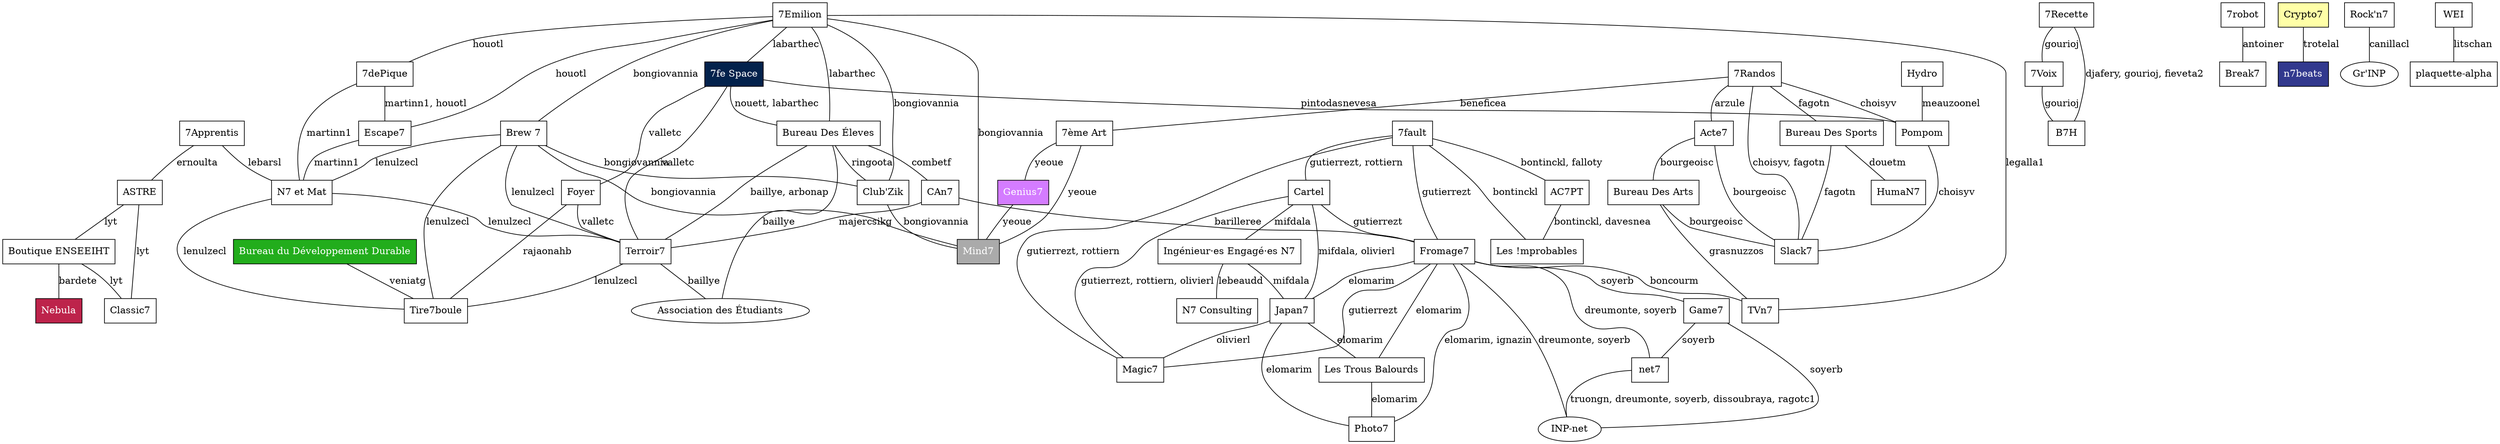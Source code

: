 graph G {
overlap=false;
sep="+10";
{    "7Apprentis" [shape=box  style=filled  fillcolor="#ffffff" fontcolor="#000000"];
    "7Emilion" [shape=box  style=filled  fillcolor="#ffffff" fontcolor="#000000"];
    "7Randos" [shape=box  style=filled  fillcolor="#ffffff" fontcolor="#000000"];
    "7Recette" [shape=box  style=filled  fillcolor="#ffffff" fontcolor="#000000"];
    "7Voix" [shape=box  style=filled  fillcolor="#ffffff" fontcolor="#000000"];
    "7dePique" [shape=box  style=filled  fillcolor="#ffffff" fontcolor="#000000"];
    "7fault" [shape=box  style=filled  fillcolor="#ffffff" fontcolor="#000000"];
    "7fe Space" [shape=box  style=filled  fillcolor="#03224c" fontcolor="#ffffff"];
    "7robot" [shape=box  style=filled  fillcolor="#ffffff" fontcolor="#000000"];
    "7ème Art" [shape=box  style=filled  fillcolor="#ffffff" fontcolor="#000000"];
    "AC7PT" [shape=box  style=filled  fillcolor="#ffffff" fontcolor="#000000"];
    "ASTRE" [shape=box  style=filled  fillcolor="#ffffff" fontcolor="#000000"];
    "Acte7" [shape=box  style=filled  fillcolor="#ffffff" fontcolor="#000000"];
    "B7H" [shape=box  style=filled  fillcolor="#ffffff" fontcolor="#000000"];
    "Boutique ENSEEIHT" [shape=box  style=filled  fillcolor="#ffffff" fontcolor="#000000"];
    "Break7" [shape=box  style=filled  fillcolor="#ffffff" fontcolor="#000000"];
    "Brew 7" [shape=box  style=filled  fillcolor="#ffffff" fontcolor="#000000"];
    "Bureau Des Arts" [shape=box  style=filled  fillcolor="#ffffff" fontcolor="#000000"];
    "Bureau Des Sports" [shape=box  style=filled  fillcolor="#ffffff" fontcolor="#000000"];
    "Bureau Des Éleves" [shape=box  style=filled  fillcolor="#ffffff" fontcolor="#000000"];
    "Bureau du Développement Durable" [shape=box  style=filled  fillcolor="#22ad1c" fontcolor="#ffffff"];
    "CAn7" [shape=box  style=filled  fillcolor="#ffffff" fontcolor="#000000"];
    "Cartel" [shape=box  style=filled  fillcolor="#ffffff" fontcolor="#000000"];
    "Classic7" [shape=box  style=filled  fillcolor="#ffffff" fontcolor="#000000"];
    "Club'Zik" [shape=box  style=filled  fillcolor="#ffffff" fontcolor="#000000"];
    "Crypto7" [shape=box  style=filled  fillcolor="#ffffa7" fontcolor="#000000"];
    "Escape7" [shape=box  style=filled  fillcolor="#ffffff" fontcolor="#000000"];
    "Foyer" [shape=box  style=filled  fillcolor="#ffffff" fontcolor="#000000"];
    "Fromage7" [shape=box  style=filled  fillcolor="#ffffff" fontcolor="#000000"];
    "Game7" [shape=box  style=filled  fillcolor="#ffffff" fontcolor="#000000"];
    "Genius7" [shape=box  style=filled  fillcolor="#d47cff" fontcolor="#ffffff"];
    "HumaN7" [shape=box  style=filled  fillcolor="#ffffff" fontcolor="#000000"];
    "Hydro" [shape=box  style=filled  fillcolor="#ffffff" fontcolor="#000000"];
    "Ingénieur·es Engagé·es N7" [shape=box  style=filled  fillcolor="#ffffff" fontcolor="#000000"];
    "Japan7" [shape=box  style=filled  fillcolor="#ffffff" fontcolor="#000000"];
    "Les !mprobables" [shape=box  style=filled  fillcolor="#ffffff" fontcolor="#000000"];
    "Les Trous Balourds" [shape=box  style=filled  fillcolor="#ffffff" fontcolor="#000000"];
    "Magic7" [shape=box  style=filled  fillcolor="#ffffff" fontcolor="#000000"];
    "Mind7" [shape=box  style=filled  fillcolor="#aaaaaa" fontcolor="#ffffff"];
    "N7 Consulting" [shape=box  style=filled  fillcolor="#ffffff" fontcolor="#000000"];
    "N7 et Mat" [shape=box  style=filled  fillcolor="#ffffff" fontcolor="#000000"];
    "Nebula" [shape=box  style=filled  fillcolor="#bd234b" fontcolor="#ffffff"];
    "Photo7" [shape=box  style=filled  fillcolor="#ffffff" fontcolor="#000000"];
    "Pompom" [shape=box  style=filled  fillcolor="#ffffff" fontcolor="#000000"];
    "Rock'n7" [shape=box  style=filled  fillcolor="#ffffff" fontcolor="#000000"];
    "Slack7" [shape=box  style=filled  fillcolor="#ffffff" fontcolor="#000000"];
    "TVn7" [shape=box  style=filled  fillcolor="#ffffff" fontcolor="#000000"];
    "Terroir7" [shape=box  style=filled  fillcolor="#ffffff" fontcolor="#000000"];
    "Tire7boule" [shape=box  style=filled  fillcolor="#ffffff" fontcolor="#000000"];
    "WEI" [shape=box  style=filled  fillcolor="#ffffff" fontcolor="#000000"];
    "n7beats" [shape=box  style=filled  fillcolor="#32398e" fontcolor="#ffffff"];
    "net7" [shape=box  style=filled  fillcolor="#ffffff" fontcolor="#000000"];
    "plaquette-alpha" [shape=box  style=filled  fillcolor="#ffffff" fontcolor="#000000"];}
    "7Apprentis" -- "N7 et Mat" [label="lebarsl"];
    "7Apprentis" -- "ASTRE" [label="ernoulta"];
    "7Emilion" -- "7dePique" [label="houotl"];
    "7Emilion" -- "Escape7" [label="houotl"];
    "7Emilion" -- "TVn7" [label="legalla1"];
    "7Emilion" -- "Bureau Des Éleves" [label="labarthec"];
    "7Emilion" -- "7fe Space" [label="labarthec"];
    "7Emilion" -- "Club'Zik" [label="bongiovannia"];
    "7Emilion" -- "Mind7" [label="bongiovannia"];
    "7Emilion" -- "Brew 7" [label="bongiovannia"];
    "7Randos" -- "Slack7" [label="choisyv, fagotn"];
    "7Randos" -- "Bureau Des Sports" [label="fagotn"];
    "7Randos" -- "Pompom" [label="choisyv"];
    "7Randos" -- "7ème Art" [label="beneficea"];
    "7Randos" -- "Acte7" [label="arzule"];
    "7Recette" -- "B7H" [label="djafery, gourioj, fieveta2"];
    "7Recette" -- "7Voix" [label="gourioj"];
    "7Voix" -- "B7H" [label="gourioj"];
    "7dePique" -- "Escape7" [label="martinn1, houotl"];
    "7dePique" -- "N7 et Mat" [label="martinn1"];
    "7fault" -- "AC7PT" [label="bontinckl, falloty"];
    "7fault" -- "Les !mprobables" [label="bontinckl"];
    "7fault" -- "Magic7" [label="gutierrezt, rottiern"];
    "7fault" -- "Cartel" [label="gutierrezt, rottiern"];
    "7fault" -- "Fromage7" [label="gutierrezt"];
    "7fe Space" -- "Terroir7" [label="valletc"];
    "7fe Space" -- "Foyer" [label="valletc"];
    "7fe Space" -- "Bureau Des Éleves" [label="nouett, labarthec"];
    "7fe Space" -- "Pompom" [label="pintodasnevesa"];
    "7robot" -- "Break7" [label="antoiner"];
    "7ème Art" -- "Genius7" [label="yeoue"];
    "7ème Art" -- "Mind7" [label="yeoue"];
    "AC7PT" -- "Les !mprobables" [label="bontinckl, davesnea"];
    "ASTRE" -- "Boutique ENSEEIHT" [label="lyt"];
    "ASTRE" -- "Classic7" [label="lyt"];
    "Acte7" -- "Bureau Des Arts" [label="bourgeoisc"];
    "Acte7" -- "Slack7" [label="bourgeoisc"];
    "Boutique ENSEEIHT" -- "Nebula" [label="bardete"];
    "Boutique ENSEEIHT" -- "Classic7" [label="lyt"];
    "Brew 7" -- "N7 et Mat" [label="lenulzecl"];
    "Brew 7" -- "Tire7boule" [label="lenulzecl"];
    "Brew 7" -- "Terroir7" [label="lenulzecl"];
    "Brew 7" -- "Club'Zik" [label="bongiovannia"];
    "Brew 7" -- "Mind7" [label="bongiovannia"];
    "Bureau Des Arts" -- "Slack7" [label="bourgeoisc"];
    "Bureau Des Arts" -- "TVn7" [label="grasnuzzos"];
    "Bureau Des Sports" -- "HumaN7" [label="douetm"];
    "Bureau Des Sports" -- "Slack7" [label="fagotn"];
    "Bureau Des Éleves" -- "Terroir7" [label="baillye, arbonap"];
    "Bureau Des Éleves" -- "Association des Étudiants" [label="baillye"];
    "Bureau Des Éleves" -- "CAn7" [label="combetf"];
    "Bureau Des Éleves" -- "Club'Zik" [label="ringoota"];
    "Bureau du Développement Durable" -- "Tire7boule" [label="veniatg"];
    "CAn7" -- "Fromage7" [label="barilleree"];
    "CAn7" -- "Terroir7" [label="majercsikg"];
    "Cartel" -- "Magic7" [label="gutierrezt, rottiern, olivierl"];
    "Cartel" -- "Japan7" [label="mifdala, olivierl"];
    "Cartel" -- "Fromage7" [label="gutierrezt"];
    "Cartel" -- "Ingénieur·es Engagé·es N7" [label="mifdala"];
    "Club'Zik" -- "Mind7" [label="bongiovannia"];
    "Crypto7" -- "n7beats" [label="trotelal"];
    "Escape7" -- "N7 et Mat" [label="martinn1"];
    "Foyer" -- "Tire7boule" [label="rajaonahb"];
    "Foyer" -- "Terroir7" [label="valletc"];
    "Fromage7" -- "net7" [label="dreumonte, soyerb"];
    "Fromage7" -- "INP-net" [label="dreumonte, soyerb"];
    "Fromage7" -- "Game7" [label="soyerb"];
    "Fromage7" -- "Photo7" [label="elomarim, ignazin"];
    "Fromage7" -- "Les Trous Balourds" [label="elomarim"];
    "Fromage7" -- "Japan7" [label="elomarim"];
    "Fromage7" -- "Magic7" [label="gutierrezt"];
    "Fromage7" -- "TVn7" [label="boncourm"];
    "Game7" -- "net7" [label="soyerb"];
    "Game7" -- "INP-net" [label="soyerb"];
    "Genius7" -- "Mind7" [label="yeoue"];
    "Hydro" -- "Pompom" [label="meauzoonel"];
    "Ingénieur·es Engagé·es N7" -- "N7 Consulting" [label="lebeaudd"];
    "Ingénieur·es Engagé·es N7" -- "Japan7" [label="mifdala"];
    "Japan7" -- "Magic7" [label="olivierl"];
    "Japan7" -- "Les Trous Balourds" [label="elomarim"];
    "Japan7" -- "Photo7" [label="elomarim"];
    "Les Trous Balourds" -- "Photo7" [label="elomarim"];
    "N7 et Mat" -- "Tire7boule" [label="lenulzecl"];
    "N7 et Mat" -- "Terroir7" [label="lenulzecl"];
    "Pompom" -- "Slack7" [label="choisyv"];
    "Rock'n7" -- "Gr'INP" [label="canillacl"];
    "Terroir7" -- "Tire7boule" [label="lenulzecl"];
    "Terroir7" -- "Association des Étudiants" [label="baillye"];
    "WEI" -- "plaquette-alpha" [label="litschan"];
    "net7" -- "INP-net" [label="truongn, dreumonte, soyerb, dissoubraya, ragotc1"];
}